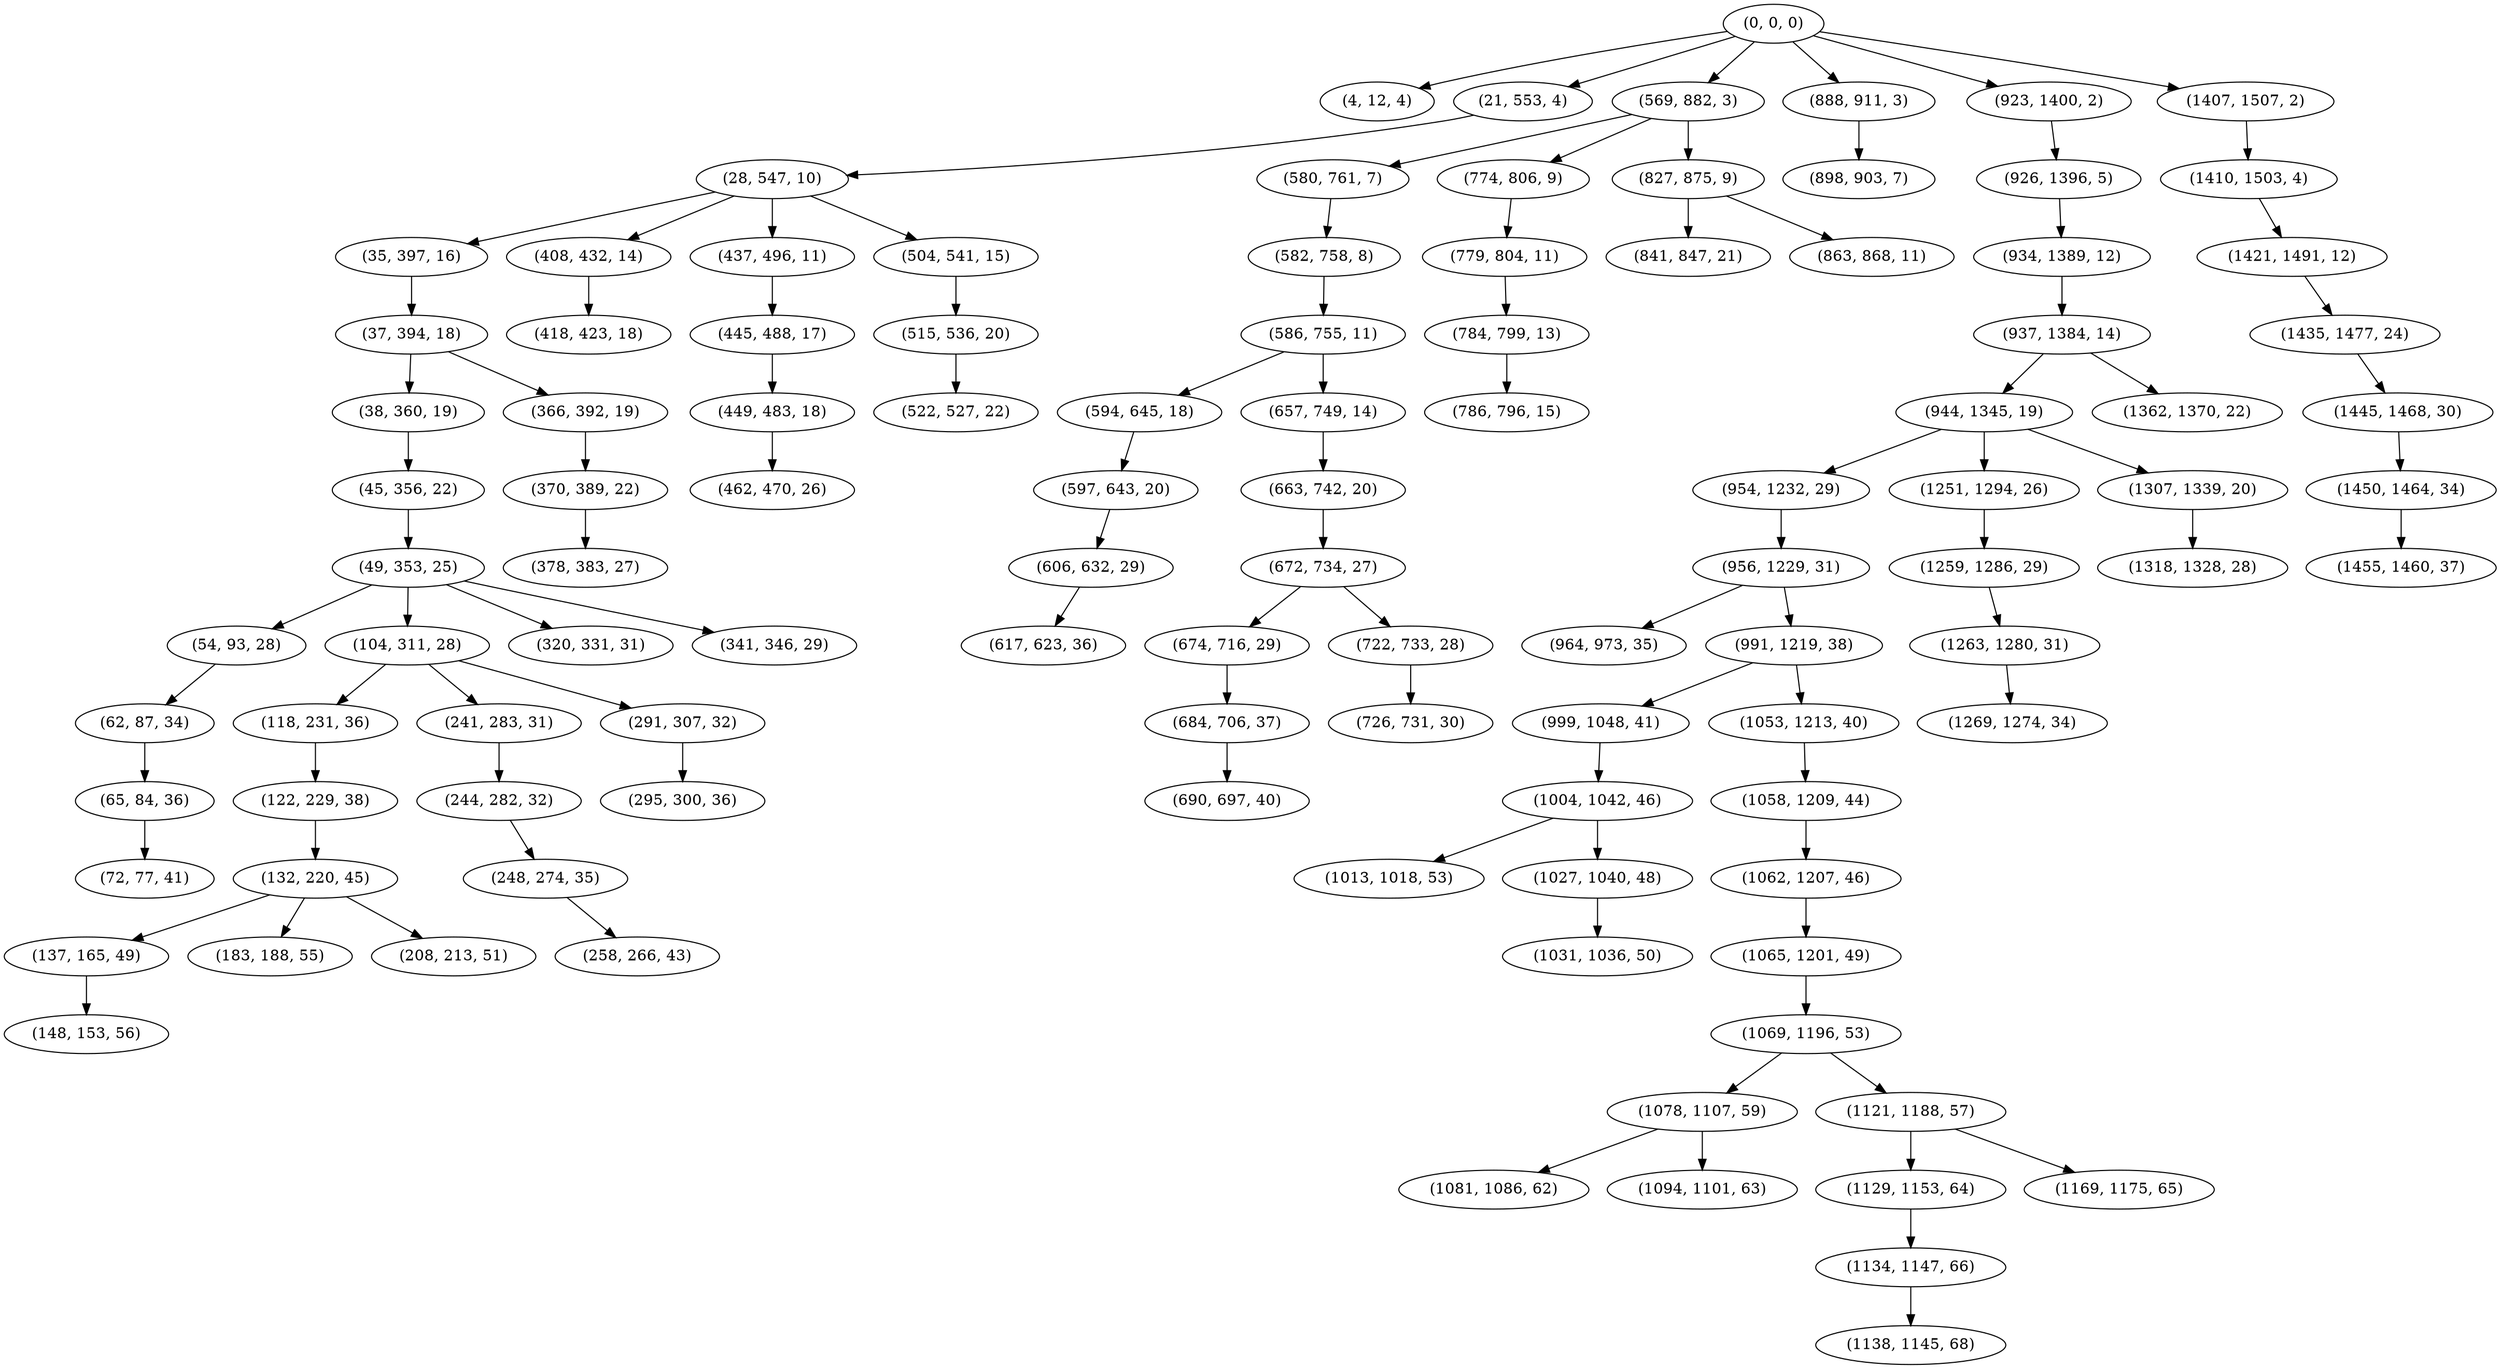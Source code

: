 digraph tree {
    "(0, 0, 0)";
    "(4, 12, 4)";
    "(21, 553, 4)";
    "(28, 547, 10)";
    "(35, 397, 16)";
    "(37, 394, 18)";
    "(38, 360, 19)";
    "(45, 356, 22)";
    "(49, 353, 25)";
    "(54, 93, 28)";
    "(62, 87, 34)";
    "(65, 84, 36)";
    "(72, 77, 41)";
    "(104, 311, 28)";
    "(118, 231, 36)";
    "(122, 229, 38)";
    "(132, 220, 45)";
    "(137, 165, 49)";
    "(148, 153, 56)";
    "(183, 188, 55)";
    "(208, 213, 51)";
    "(241, 283, 31)";
    "(244, 282, 32)";
    "(248, 274, 35)";
    "(258, 266, 43)";
    "(291, 307, 32)";
    "(295, 300, 36)";
    "(320, 331, 31)";
    "(341, 346, 29)";
    "(366, 392, 19)";
    "(370, 389, 22)";
    "(378, 383, 27)";
    "(408, 432, 14)";
    "(418, 423, 18)";
    "(437, 496, 11)";
    "(445, 488, 17)";
    "(449, 483, 18)";
    "(462, 470, 26)";
    "(504, 541, 15)";
    "(515, 536, 20)";
    "(522, 527, 22)";
    "(569, 882, 3)";
    "(580, 761, 7)";
    "(582, 758, 8)";
    "(586, 755, 11)";
    "(594, 645, 18)";
    "(597, 643, 20)";
    "(606, 632, 29)";
    "(617, 623, 36)";
    "(657, 749, 14)";
    "(663, 742, 20)";
    "(672, 734, 27)";
    "(674, 716, 29)";
    "(684, 706, 37)";
    "(690, 697, 40)";
    "(722, 733, 28)";
    "(726, 731, 30)";
    "(774, 806, 9)";
    "(779, 804, 11)";
    "(784, 799, 13)";
    "(786, 796, 15)";
    "(827, 875, 9)";
    "(841, 847, 21)";
    "(863, 868, 11)";
    "(888, 911, 3)";
    "(898, 903, 7)";
    "(923, 1400, 2)";
    "(926, 1396, 5)";
    "(934, 1389, 12)";
    "(937, 1384, 14)";
    "(944, 1345, 19)";
    "(954, 1232, 29)";
    "(956, 1229, 31)";
    "(964, 973, 35)";
    "(991, 1219, 38)";
    "(999, 1048, 41)";
    "(1004, 1042, 46)";
    "(1013, 1018, 53)";
    "(1027, 1040, 48)";
    "(1031, 1036, 50)";
    "(1053, 1213, 40)";
    "(1058, 1209, 44)";
    "(1062, 1207, 46)";
    "(1065, 1201, 49)";
    "(1069, 1196, 53)";
    "(1078, 1107, 59)";
    "(1081, 1086, 62)";
    "(1094, 1101, 63)";
    "(1121, 1188, 57)";
    "(1129, 1153, 64)";
    "(1134, 1147, 66)";
    "(1138, 1145, 68)";
    "(1169, 1175, 65)";
    "(1251, 1294, 26)";
    "(1259, 1286, 29)";
    "(1263, 1280, 31)";
    "(1269, 1274, 34)";
    "(1307, 1339, 20)";
    "(1318, 1328, 28)";
    "(1362, 1370, 22)";
    "(1407, 1507, 2)";
    "(1410, 1503, 4)";
    "(1421, 1491, 12)";
    "(1435, 1477, 24)";
    "(1445, 1468, 30)";
    "(1450, 1464, 34)";
    "(1455, 1460, 37)";
    "(0, 0, 0)" -> "(4, 12, 4)";
    "(0, 0, 0)" -> "(21, 553, 4)";
    "(0, 0, 0)" -> "(569, 882, 3)";
    "(0, 0, 0)" -> "(888, 911, 3)";
    "(0, 0, 0)" -> "(923, 1400, 2)";
    "(0, 0, 0)" -> "(1407, 1507, 2)";
    "(21, 553, 4)" -> "(28, 547, 10)";
    "(28, 547, 10)" -> "(35, 397, 16)";
    "(28, 547, 10)" -> "(408, 432, 14)";
    "(28, 547, 10)" -> "(437, 496, 11)";
    "(28, 547, 10)" -> "(504, 541, 15)";
    "(35, 397, 16)" -> "(37, 394, 18)";
    "(37, 394, 18)" -> "(38, 360, 19)";
    "(37, 394, 18)" -> "(366, 392, 19)";
    "(38, 360, 19)" -> "(45, 356, 22)";
    "(45, 356, 22)" -> "(49, 353, 25)";
    "(49, 353, 25)" -> "(54, 93, 28)";
    "(49, 353, 25)" -> "(104, 311, 28)";
    "(49, 353, 25)" -> "(320, 331, 31)";
    "(49, 353, 25)" -> "(341, 346, 29)";
    "(54, 93, 28)" -> "(62, 87, 34)";
    "(62, 87, 34)" -> "(65, 84, 36)";
    "(65, 84, 36)" -> "(72, 77, 41)";
    "(104, 311, 28)" -> "(118, 231, 36)";
    "(104, 311, 28)" -> "(241, 283, 31)";
    "(104, 311, 28)" -> "(291, 307, 32)";
    "(118, 231, 36)" -> "(122, 229, 38)";
    "(122, 229, 38)" -> "(132, 220, 45)";
    "(132, 220, 45)" -> "(137, 165, 49)";
    "(132, 220, 45)" -> "(183, 188, 55)";
    "(132, 220, 45)" -> "(208, 213, 51)";
    "(137, 165, 49)" -> "(148, 153, 56)";
    "(241, 283, 31)" -> "(244, 282, 32)";
    "(244, 282, 32)" -> "(248, 274, 35)";
    "(248, 274, 35)" -> "(258, 266, 43)";
    "(291, 307, 32)" -> "(295, 300, 36)";
    "(366, 392, 19)" -> "(370, 389, 22)";
    "(370, 389, 22)" -> "(378, 383, 27)";
    "(408, 432, 14)" -> "(418, 423, 18)";
    "(437, 496, 11)" -> "(445, 488, 17)";
    "(445, 488, 17)" -> "(449, 483, 18)";
    "(449, 483, 18)" -> "(462, 470, 26)";
    "(504, 541, 15)" -> "(515, 536, 20)";
    "(515, 536, 20)" -> "(522, 527, 22)";
    "(569, 882, 3)" -> "(580, 761, 7)";
    "(569, 882, 3)" -> "(774, 806, 9)";
    "(569, 882, 3)" -> "(827, 875, 9)";
    "(580, 761, 7)" -> "(582, 758, 8)";
    "(582, 758, 8)" -> "(586, 755, 11)";
    "(586, 755, 11)" -> "(594, 645, 18)";
    "(586, 755, 11)" -> "(657, 749, 14)";
    "(594, 645, 18)" -> "(597, 643, 20)";
    "(597, 643, 20)" -> "(606, 632, 29)";
    "(606, 632, 29)" -> "(617, 623, 36)";
    "(657, 749, 14)" -> "(663, 742, 20)";
    "(663, 742, 20)" -> "(672, 734, 27)";
    "(672, 734, 27)" -> "(674, 716, 29)";
    "(672, 734, 27)" -> "(722, 733, 28)";
    "(674, 716, 29)" -> "(684, 706, 37)";
    "(684, 706, 37)" -> "(690, 697, 40)";
    "(722, 733, 28)" -> "(726, 731, 30)";
    "(774, 806, 9)" -> "(779, 804, 11)";
    "(779, 804, 11)" -> "(784, 799, 13)";
    "(784, 799, 13)" -> "(786, 796, 15)";
    "(827, 875, 9)" -> "(841, 847, 21)";
    "(827, 875, 9)" -> "(863, 868, 11)";
    "(888, 911, 3)" -> "(898, 903, 7)";
    "(923, 1400, 2)" -> "(926, 1396, 5)";
    "(926, 1396, 5)" -> "(934, 1389, 12)";
    "(934, 1389, 12)" -> "(937, 1384, 14)";
    "(937, 1384, 14)" -> "(944, 1345, 19)";
    "(937, 1384, 14)" -> "(1362, 1370, 22)";
    "(944, 1345, 19)" -> "(954, 1232, 29)";
    "(944, 1345, 19)" -> "(1251, 1294, 26)";
    "(944, 1345, 19)" -> "(1307, 1339, 20)";
    "(954, 1232, 29)" -> "(956, 1229, 31)";
    "(956, 1229, 31)" -> "(964, 973, 35)";
    "(956, 1229, 31)" -> "(991, 1219, 38)";
    "(991, 1219, 38)" -> "(999, 1048, 41)";
    "(991, 1219, 38)" -> "(1053, 1213, 40)";
    "(999, 1048, 41)" -> "(1004, 1042, 46)";
    "(1004, 1042, 46)" -> "(1013, 1018, 53)";
    "(1004, 1042, 46)" -> "(1027, 1040, 48)";
    "(1027, 1040, 48)" -> "(1031, 1036, 50)";
    "(1053, 1213, 40)" -> "(1058, 1209, 44)";
    "(1058, 1209, 44)" -> "(1062, 1207, 46)";
    "(1062, 1207, 46)" -> "(1065, 1201, 49)";
    "(1065, 1201, 49)" -> "(1069, 1196, 53)";
    "(1069, 1196, 53)" -> "(1078, 1107, 59)";
    "(1069, 1196, 53)" -> "(1121, 1188, 57)";
    "(1078, 1107, 59)" -> "(1081, 1086, 62)";
    "(1078, 1107, 59)" -> "(1094, 1101, 63)";
    "(1121, 1188, 57)" -> "(1129, 1153, 64)";
    "(1121, 1188, 57)" -> "(1169, 1175, 65)";
    "(1129, 1153, 64)" -> "(1134, 1147, 66)";
    "(1134, 1147, 66)" -> "(1138, 1145, 68)";
    "(1251, 1294, 26)" -> "(1259, 1286, 29)";
    "(1259, 1286, 29)" -> "(1263, 1280, 31)";
    "(1263, 1280, 31)" -> "(1269, 1274, 34)";
    "(1307, 1339, 20)" -> "(1318, 1328, 28)";
    "(1407, 1507, 2)" -> "(1410, 1503, 4)";
    "(1410, 1503, 4)" -> "(1421, 1491, 12)";
    "(1421, 1491, 12)" -> "(1435, 1477, 24)";
    "(1435, 1477, 24)" -> "(1445, 1468, 30)";
    "(1445, 1468, 30)" -> "(1450, 1464, 34)";
    "(1450, 1464, 34)" -> "(1455, 1460, 37)";
}
